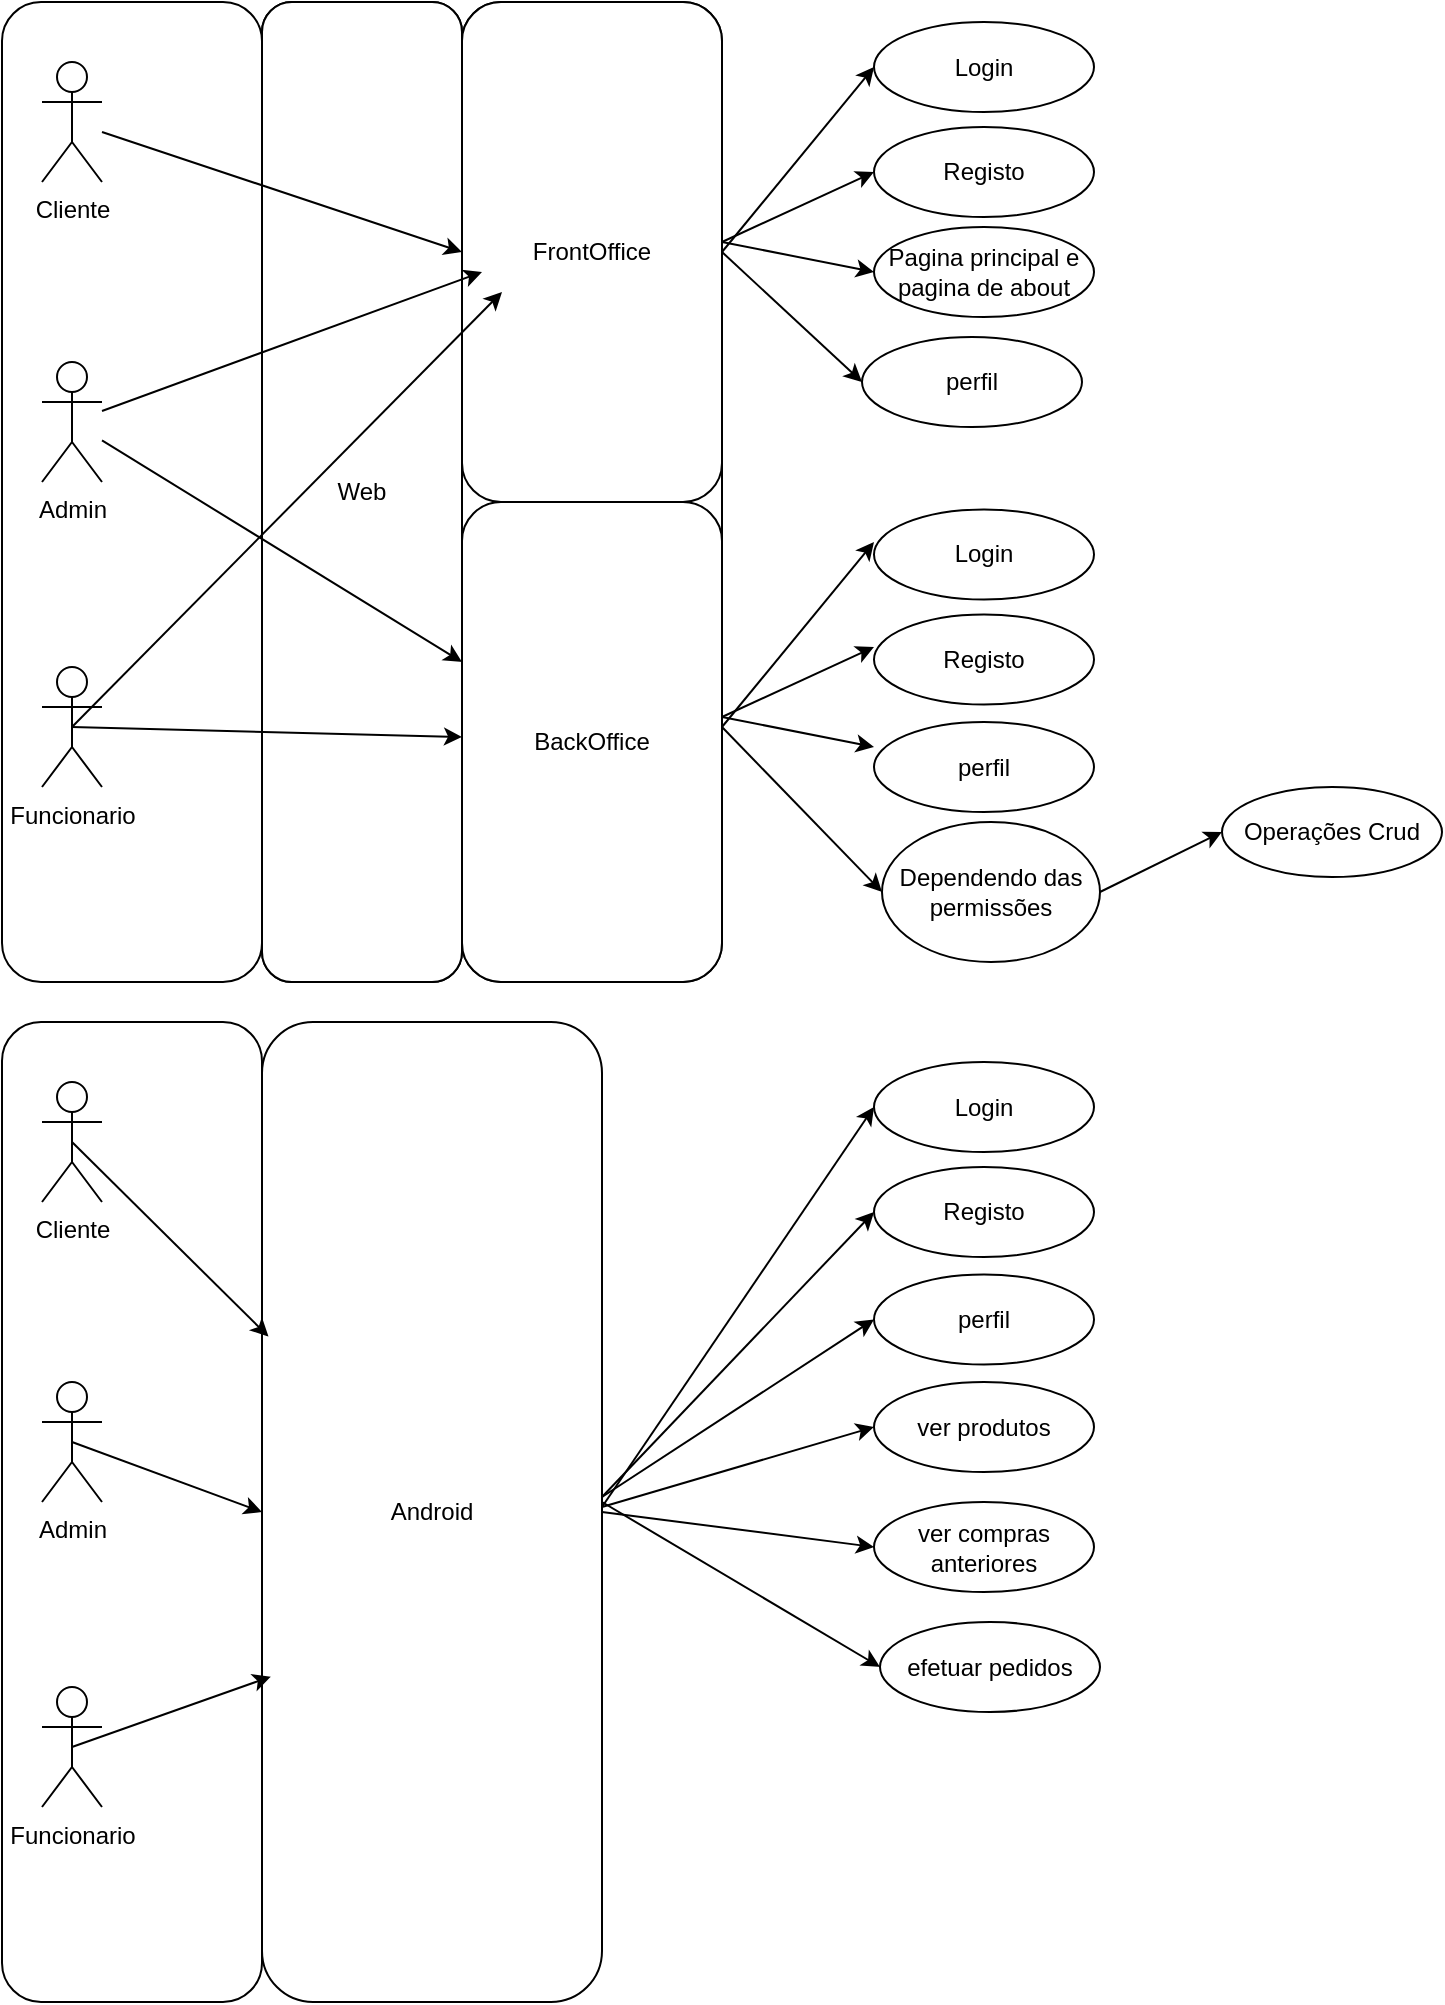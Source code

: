 <mxfile version="16.5.6" type="device"><diagram id="GtRCSo36blnc31k5VMFl" name="Page-1"><mxGraphModel dx="1483" dy="816" grid="1" gridSize="10" guides="1" tooltips="1" connect="1" arrows="1" fold="1" page="1" pageScale="1" pageWidth="827" pageHeight="1169" math="0" shadow="0"><root><mxCell id="0"/><mxCell id="1" parent="0"/><mxCell id="wk4zb22rLQdfRpWM-Sy2-13" value="" style="rounded=1;whiteSpace=wrap;html=1;" vertex="1" parent="1"><mxGeometry x="240" y="10" width="130" height="490" as="geometry"/></mxCell><mxCell id="wk4zb22rLQdfRpWM-Sy2-7" value="" style="rounded=1;whiteSpace=wrap;html=1;" vertex="1" parent="1"><mxGeometry x="10" y="10" width="130" height="490" as="geometry"/></mxCell><mxCell id="wk4zb22rLQdfRpWM-Sy2-1" value="Cliente" style="shape=umlActor;verticalLabelPosition=bottom;verticalAlign=top;html=1;outlineConnect=0;" vertex="1" parent="1"><mxGeometry x="30" y="40" width="30" height="60" as="geometry"/></mxCell><mxCell id="wk4zb22rLQdfRpWM-Sy2-2" value="Admin" style="shape=umlActor;verticalLabelPosition=bottom;verticalAlign=top;html=1;outlineConnect=0;" vertex="1" parent="1"><mxGeometry x="30" y="190" width="30" height="60" as="geometry"/></mxCell><mxCell id="wk4zb22rLQdfRpWM-Sy2-3" value="Funcionario" style="shape=umlActor;verticalLabelPosition=bottom;verticalAlign=top;html=1;outlineConnect=0;" vertex="1" parent="1"><mxGeometry x="30" y="342.5" width="30" height="60" as="geometry"/></mxCell><mxCell id="wk4zb22rLQdfRpWM-Sy2-4" value="Login" style="ellipse;whiteSpace=wrap;html=1;" vertex="1" parent="1"><mxGeometry x="446" y="20" width="110" height="45" as="geometry"/></mxCell><mxCell id="wk4zb22rLQdfRpWM-Sy2-5" value="Registo" style="ellipse;whiteSpace=wrap;html=1;" vertex="1" parent="1"><mxGeometry x="446" y="72.5" width="110" height="45" as="geometry"/></mxCell><mxCell id="wk4zb22rLQdfRpWM-Sy2-6" value="Pagina principal e pagina de about" style="ellipse;whiteSpace=wrap;html=1;" vertex="1" parent="1"><mxGeometry x="446" y="122.5" width="110" height="45" as="geometry"/></mxCell><mxCell id="wk4zb22rLQdfRpWM-Sy2-8" value="" style="rounded=1;whiteSpace=wrap;html=1;" vertex="1" parent="1"><mxGeometry x="140" y="10" width="100" height="490" as="geometry"/></mxCell><mxCell id="wk4zb22rLQdfRpWM-Sy2-9" value="ver produtos" style="ellipse;whiteSpace=wrap;html=1;" vertex="1" parent="1"><mxGeometry x="446" y="700" width="110" height="45" as="geometry"/></mxCell><mxCell id="wk4zb22rLQdfRpWM-Sy2-10" value="Web" style="rounded=1;whiteSpace=wrap;html=1;" vertex="1" parent="1"><mxGeometry x="140" y="10" width="100" height="490" as="geometry"/></mxCell><mxCell id="wk4zb22rLQdfRpWM-Sy2-15" value="ver compras anteriores" style="ellipse;whiteSpace=wrap;html=1;" vertex="1" parent="1"><mxGeometry x="446" y="760" width="110" height="45" as="geometry"/></mxCell><mxCell id="wk4zb22rLQdfRpWM-Sy2-16" value="perfil" style="ellipse;whiteSpace=wrap;html=1;" vertex="1" parent="1"><mxGeometry x="440" y="177.5" width="110" height="45" as="geometry"/></mxCell><mxCell id="wk4zb22rLQdfRpWM-Sy2-17" value="FrontOffice" style="rounded=1;whiteSpace=wrap;html=1;" vertex="1" parent="1"><mxGeometry x="240" y="10" width="130" height="250" as="geometry"/></mxCell><mxCell id="wk4zb22rLQdfRpWM-Sy2-18" value="BackOffice" style="rounded=1;whiteSpace=wrap;html=1;" vertex="1" parent="1"><mxGeometry x="240" y="260" width="130" height="240" as="geometry"/></mxCell><mxCell id="wk4zb22rLQdfRpWM-Sy2-25" value="Login" style="ellipse;whiteSpace=wrap;html=1;" vertex="1" parent="1"><mxGeometry x="446" y="263.75" width="110" height="45" as="geometry"/></mxCell><mxCell id="wk4zb22rLQdfRpWM-Sy2-26" value="Registo" style="ellipse;whiteSpace=wrap;html=1;" vertex="1" parent="1"><mxGeometry x="446" y="316.25" width="110" height="45" as="geometry"/></mxCell><mxCell id="wk4zb22rLQdfRpWM-Sy2-27" value="perfil" style="ellipse;whiteSpace=wrap;html=1;" vertex="1" parent="1"><mxGeometry x="446" y="370" width="110" height="45" as="geometry"/></mxCell><mxCell id="wk4zb22rLQdfRpWM-Sy2-28" value="Operações Crud" style="ellipse;whiteSpace=wrap;html=1;" vertex="1" parent="1"><mxGeometry x="620" y="402.5" width="110" height="45" as="geometry"/></mxCell><mxCell id="wk4zb22rLQdfRpWM-Sy2-29" value="" style="rounded=1;whiteSpace=wrap;html=1;" vertex="1" parent="1"><mxGeometry x="10" y="520" width="130" height="490" as="geometry"/></mxCell><mxCell id="wk4zb22rLQdfRpWM-Sy2-30" value="Cliente" style="shape=umlActor;verticalLabelPosition=bottom;verticalAlign=top;html=1;outlineConnect=0;" vertex="1" parent="1"><mxGeometry x="30" y="550" width="30" height="60" as="geometry"/></mxCell><mxCell id="wk4zb22rLQdfRpWM-Sy2-31" value="Admin" style="shape=umlActor;verticalLabelPosition=bottom;verticalAlign=top;html=1;outlineConnect=0;" vertex="1" parent="1"><mxGeometry x="30" y="700" width="30" height="60" as="geometry"/></mxCell><mxCell id="wk4zb22rLQdfRpWM-Sy2-32" value="Funcionario" style="shape=umlActor;verticalLabelPosition=bottom;verticalAlign=top;html=1;outlineConnect=0;" vertex="1" parent="1"><mxGeometry x="30" y="852.5" width="30" height="60" as="geometry"/></mxCell><mxCell id="wk4zb22rLQdfRpWM-Sy2-33" value="Android" style="rounded=1;whiteSpace=wrap;html=1;" vertex="1" parent="1"><mxGeometry x="140" y="520" width="170" height="490" as="geometry"/></mxCell><mxCell id="wk4zb22rLQdfRpWM-Sy2-45" value="Login" style="ellipse;whiteSpace=wrap;html=1;" vertex="1" parent="1"><mxGeometry x="446" y="540" width="110" height="45" as="geometry"/></mxCell><mxCell id="wk4zb22rLQdfRpWM-Sy2-46" value="Registo" style="ellipse;whiteSpace=wrap;html=1;" vertex="1" parent="1"><mxGeometry x="446" y="592.5" width="110" height="45" as="geometry"/></mxCell><mxCell id="wk4zb22rLQdfRpWM-Sy2-47" value="perfil" style="ellipse;whiteSpace=wrap;html=1;" vertex="1" parent="1"><mxGeometry x="446" y="646.25" width="110" height="45" as="geometry"/></mxCell><mxCell id="wk4zb22rLQdfRpWM-Sy2-49" value="" style="endArrow=classic;html=1;rounded=0;entryX=0;entryY=0.5;entryDx=0;entryDy=0;" edge="1" parent="1" source="wk4zb22rLQdfRpWM-Sy2-1" target="wk4zb22rLQdfRpWM-Sy2-17"><mxGeometry width="50" height="50" relative="1" as="geometry"><mxPoint x="390" y="420" as="sourcePoint"/><mxPoint x="440" y="370" as="targetPoint"/></mxGeometry></mxCell><mxCell id="wk4zb22rLQdfRpWM-Sy2-50" value="" style="endArrow=classic;html=1;rounded=0;entryX=0;entryY=0.5;entryDx=0;entryDy=0;" edge="1" parent="1" source="wk4zb22rLQdfRpWM-Sy2-2"><mxGeometry width="50" height="50" relative="1" as="geometry"><mxPoint x="70" y="85" as="sourcePoint"/><mxPoint x="250" y="145" as="targetPoint"/></mxGeometry></mxCell><mxCell id="wk4zb22rLQdfRpWM-Sy2-51" value="" style="endArrow=classic;html=1;rounded=0;entryX=0;entryY=0.5;entryDx=0;entryDy=0;exitX=0.5;exitY=0.5;exitDx=0;exitDy=0;exitPerimeter=0;" edge="1" parent="1" source="wk4zb22rLQdfRpWM-Sy2-3"><mxGeometry width="50" height="50" relative="1" as="geometry"><mxPoint x="80" y="95" as="sourcePoint"/><mxPoint x="260" y="155" as="targetPoint"/></mxGeometry></mxCell><mxCell id="wk4zb22rLQdfRpWM-Sy2-52" value="" style="endArrow=classic;html=1;rounded=0;" edge="1" parent="1" source="wk4zb22rLQdfRpWM-Sy2-2" target="wk4zb22rLQdfRpWM-Sy2-18"><mxGeometry width="50" height="50" relative="1" as="geometry"><mxPoint x="90" y="105" as="sourcePoint"/><mxPoint x="270" y="165" as="targetPoint"/></mxGeometry></mxCell><mxCell id="wk4zb22rLQdfRpWM-Sy2-53" value="" style="endArrow=classic;html=1;rounded=0;entryX=1;entryY=0.75;entryDx=0;entryDy=0;exitX=0.5;exitY=0.5;exitDx=0;exitDy=0;exitPerimeter=0;" edge="1" parent="1" source="wk4zb22rLQdfRpWM-Sy2-3" target="wk4zb22rLQdfRpWM-Sy2-10"><mxGeometry width="50" height="50" relative="1" as="geometry"><mxPoint x="100" y="115" as="sourcePoint"/><mxPoint x="280" y="175" as="targetPoint"/></mxGeometry></mxCell><mxCell id="wk4zb22rLQdfRpWM-Sy2-54" value="" style="endArrow=classic;html=1;rounded=0;entryX=0;entryY=0.5;entryDx=0;entryDy=0;exitX=1;exitY=0.5;exitDx=0;exitDy=0;" edge="1" parent="1" source="wk4zb22rLQdfRpWM-Sy2-17" target="wk4zb22rLQdfRpWM-Sy2-4"><mxGeometry width="50" height="50" relative="1" as="geometry"><mxPoint x="55" y="382.5" as="sourcePoint"/><mxPoint x="250" y="387.5" as="targetPoint"/></mxGeometry></mxCell><mxCell id="wk4zb22rLQdfRpWM-Sy2-56" value="" style="endArrow=classic;html=1;rounded=0;entryX=0;entryY=0.5;entryDx=0;entryDy=0;" edge="1" parent="1" target="wk4zb22rLQdfRpWM-Sy2-5"><mxGeometry width="50" height="50" relative="1" as="geometry"><mxPoint x="370" y="130" as="sourcePoint"/><mxPoint x="456.0" y="52.5" as="targetPoint"/></mxGeometry></mxCell><mxCell id="wk4zb22rLQdfRpWM-Sy2-57" value="" style="endArrow=classic;html=1;rounded=0;entryX=0;entryY=0.5;entryDx=0;entryDy=0;" edge="1" parent="1" target="wk4zb22rLQdfRpWM-Sy2-6"><mxGeometry width="50" height="50" relative="1" as="geometry"><mxPoint x="370" y="130" as="sourcePoint"/><mxPoint x="466.0" y="62.5" as="targetPoint"/></mxGeometry></mxCell><mxCell id="wk4zb22rLQdfRpWM-Sy2-58" value="" style="endArrow=classic;html=1;rounded=0;entryX=0;entryY=0.5;entryDx=0;entryDy=0;exitX=1;exitY=0.5;exitDx=0;exitDy=0;" edge="1" parent="1" source="wk4zb22rLQdfRpWM-Sy2-17" target="wk4zb22rLQdfRpWM-Sy2-16"><mxGeometry width="50" height="50" relative="1" as="geometry"><mxPoint x="400" y="165" as="sourcePoint"/><mxPoint x="476.0" y="72.5" as="targetPoint"/></mxGeometry></mxCell><mxCell id="wk4zb22rLQdfRpWM-Sy2-59" value="" style="endArrow=classic;html=1;rounded=0;entryX=0;entryY=0.5;entryDx=0;entryDy=0;exitX=1;exitY=0.5;exitDx=0;exitDy=0;" edge="1" parent="1"><mxGeometry width="50" height="50" relative="1" as="geometry"><mxPoint x="370" y="372.5" as="sourcePoint"/><mxPoint x="446.0" y="280" as="targetPoint"/></mxGeometry></mxCell><mxCell id="wk4zb22rLQdfRpWM-Sy2-60" value="" style="endArrow=classic;html=1;rounded=0;entryX=0;entryY=0.5;entryDx=0;entryDy=0;" edge="1" parent="1"><mxGeometry width="50" height="50" relative="1" as="geometry"><mxPoint x="370" y="367.5" as="sourcePoint"/><mxPoint x="446.0" y="332.5" as="targetPoint"/></mxGeometry></mxCell><mxCell id="wk4zb22rLQdfRpWM-Sy2-61" value="" style="endArrow=classic;html=1;rounded=0;entryX=0;entryY=0.5;entryDx=0;entryDy=0;" edge="1" parent="1"><mxGeometry width="50" height="50" relative="1" as="geometry"><mxPoint x="370" y="367.5" as="sourcePoint"/><mxPoint x="446.0" y="382.5" as="targetPoint"/></mxGeometry></mxCell><mxCell id="wk4zb22rLQdfRpWM-Sy2-62" value="" style="endArrow=classic;html=1;rounded=0;entryX=0;entryY=0.5;entryDx=0;entryDy=0;exitX=1;exitY=0.5;exitDx=0;exitDy=0;" edge="1" parent="1" target="wk4zb22rLQdfRpWM-Sy2-76"><mxGeometry width="50" height="50" relative="1" as="geometry"><mxPoint x="370" y="372.5" as="sourcePoint"/><mxPoint x="440" y="437.5" as="targetPoint"/></mxGeometry></mxCell><mxCell id="wk4zb22rLQdfRpWM-Sy2-63" value="" style="endArrow=classic;html=1;rounded=0;entryX=0;entryY=0.5;entryDx=0;entryDy=0;exitX=1;exitY=0.5;exitDx=0;exitDy=0;" edge="1" parent="1" target="wk4zb22rLQdfRpWM-Sy2-45"><mxGeometry width="50" height="50" relative="1" as="geometry"><mxPoint x="310" y="762.5" as="sourcePoint"/><mxPoint x="386.0" y="670" as="targetPoint"/></mxGeometry></mxCell><mxCell id="wk4zb22rLQdfRpWM-Sy2-64" value="" style="endArrow=classic;html=1;rounded=0;entryX=0;entryY=0.5;entryDx=0;entryDy=0;" edge="1" parent="1" target="wk4zb22rLQdfRpWM-Sy2-46"><mxGeometry width="50" height="50" relative="1" as="geometry"><mxPoint x="310" y="757.5" as="sourcePoint"/><mxPoint x="386.0" y="722.5" as="targetPoint"/></mxGeometry></mxCell><mxCell id="wk4zb22rLQdfRpWM-Sy2-65" value="" style="endArrow=classic;html=1;rounded=0;entryX=0;entryY=0.5;entryDx=0;entryDy=0;" edge="1" parent="1" target="wk4zb22rLQdfRpWM-Sy2-47"><mxGeometry width="50" height="50" relative="1" as="geometry"><mxPoint x="310" y="757.5" as="sourcePoint"/><mxPoint x="386.0" y="772.5" as="targetPoint"/></mxGeometry></mxCell><mxCell id="wk4zb22rLQdfRpWM-Sy2-66" value="" style="endArrow=classic;html=1;rounded=0;entryX=0;entryY=0.5;entryDx=0;entryDy=0;exitX=1;exitY=0.5;exitDx=0;exitDy=0;" edge="1" parent="1" target="wk4zb22rLQdfRpWM-Sy2-9"><mxGeometry width="50" height="50" relative="1" as="geometry"><mxPoint x="310" y="762.5" as="sourcePoint"/><mxPoint x="380" y="827.5" as="targetPoint"/></mxGeometry></mxCell><mxCell id="wk4zb22rLQdfRpWM-Sy2-71" value="" style="endArrow=classic;html=1;rounded=0;entryX=0;entryY=0.5;entryDx=0;entryDy=0;exitX=1;exitY=0.5;exitDx=0;exitDy=0;" edge="1" parent="1" source="wk4zb22rLQdfRpWM-Sy2-33" target="wk4zb22rLQdfRpWM-Sy2-15"><mxGeometry width="50" height="50" relative="1" as="geometry"><mxPoint x="380" y="377.5" as="sourcePoint"/><mxPoint x="456.0" y="392.5" as="targetPoint"/></mxGeometry></mxCell><mxCell id="wk4zb22rLQdfRpWM-Sy2-72" value="" style="endArrow=classic;html=1;rounded=0;entryX=1.025;entryY=0.321;entryDx=0;entryDy=0;exitX=0.5;exitY=0.5;exitDx=0;exitDy=0;exitPerimeter=0;entryPerimeter=0;" edge="1" parent="1" source="wk4zb22rLQdfRpWM-Sy2-30" target="wk4zb22rLQdfRpWM-Sy2-29"><mxGeometry width="50" height="50" relative="1" as="geometry"><mxPoint x="55" y="382.5" as="sourcePoint"/><mxPoint x="250" y="387.5" as="targetPoint"/></mxGeometry></mxCell><mxCell id="wk4zb22rLQdfRpWM-Sy2-73" value="" style="endArrow=classic;html=1;rounded=0;entryX=1;entryY=0.5;entryDx=0;entryDy=0;exitX=0.5;exitY=0.5;exitDx=0;exitDy=0;exitPerimeter=0;" edge="1" parent="1" source="wk4zb22rLQdfRpWM-Sy2-31" target="wk4zb22rLQdfRpWM-Sy2-29"><mxGeometry width="50" height="50" relative="1" as="geometry"><mxPoint x="55" y="590" as="sourcePoint"/><mxPoint x="153.25" y="687.29" as="targetPoint"/></mxGeometry></mxCell><mxCell id="wk4zb22rLQdfRpWM-Sy2-74" value="" style="endArrow=classic;html=1;rounded=0;entryX=1.034;entryY=0.668;entryDx=0;entryDy=0;exitX=0.5;exitY=0.5;exitDx=0;exitDy=0;exitPerimeter=0;entryPerimeter=0;" edge="1" parent="1" source="wk4zb22rLQdfRpWM-Sy2-32" target="wk4zb22rLQdfRpWM-Sy2-29"><mxGeometry width="50" height="50" relative="1" as="geometry"><mxPoint x="55" y="740.0" as="sourcePoint"/><mxPoint x="150" y="775.0" as="targetPoint"/></mxGeometry></mxCell><mxCell id="wk4zb22rLQdfRpWM-Sy2-76" value="&lt;span&gt;Dependendo das permissões&lt;/span&gt;" style="ellipse;whiteSpace=wrap;html=1;" vertex="1" parent="1"><mxGeometry x="450" y="420" width="109" height="70" as="geometry"/></mxCell><mxCell id="wk4zb22rLQdfRpWM-Sy2-77" value="" style="endArrow=classic;html=1;rounded=0;entryX=0;entryY=0.5;entryDx=0;entryDy=0;exitX=1;exitY=0.5;exitDx=0;exitDy=0;" edge="1" parent="1" source="wk4zb22rLQdfRpWM-Sy2-76" target="wk4zb22rLQdfRpWM-Sy2-28"><mxGeometry width="50" height="50" relative="1" as="geometry"><mxPoint x="380" y="382.5" as="sourcePoint"/><mxPoint x="460.0" y="465" as="targetPoint"/></mxGeometry></mxCell><mxCell id="wk4zb22rLQdfRpWM-Sy2-78" value="efetuar pedidos" style="ellipse;whiteSpace=wrap;html=1;" vertex="1" parent="1"><mxGeometry x="449" y="820" width="110" height="45" as="geometry"/></mxCell><mxCell id="wk4zb22rLQdfRpWM-Sy2-79" value="" style="endArrow=classic;html=1;rounded=0;entryX=0;entryY=0.5;entryDx=0;entryDy=0;" edge="1" parent="1" target="wk4zb22rLQdfRpWM-Sy2-78"><mxGeometry width="50" height="50" relative="1" as="geometry"><mxPoint x="310" y="760" as="sourcePoint"/><mxPoint x="456.0" y="792.5" as="targetPoint"/></mxGeometry></mxCell></root></mxGraphModel></diagram></mxfile>